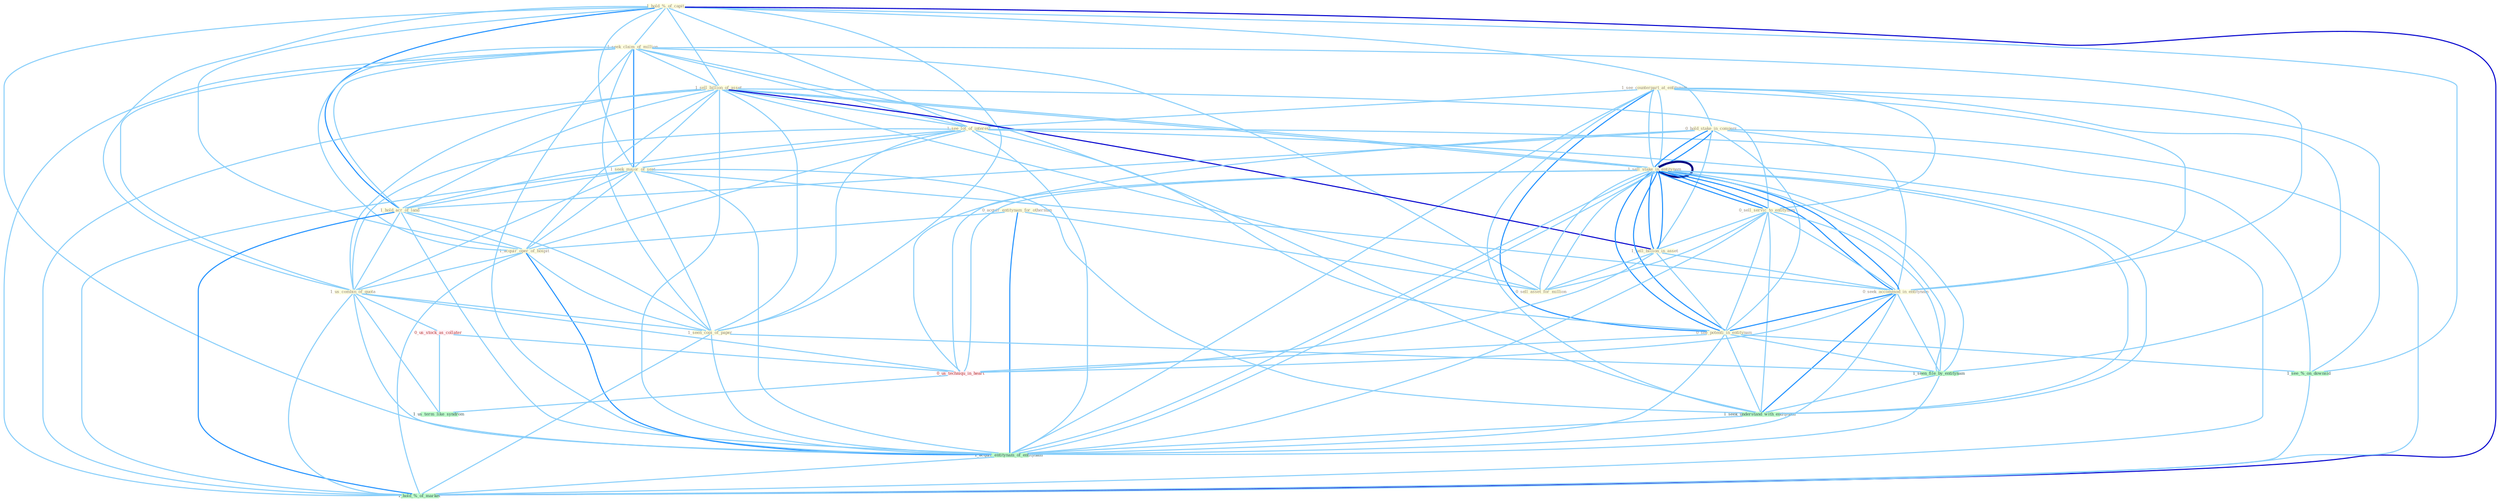 Graph G{ 
    node
    [shape=polygon,style=filled,width=.5,height=.06,color="#BDFCC9",fixedsize=true,fontsize=4,
    fontcolor="#2f4f4f"];
    {node
    [color="#ffffe0", fontcolor="#8b7d6b"] "1_hold_%_of_capit " "1_seek_claim_of_million " "0_acquir_entitynam_for_othernum " "1_see_counterpart_at_entitynam " "1_sell_billion_of_asset " "1_see_lot_of_interest " "0_hold_stake_in_compani " "1_seek_major_of_seat " "1_sell_stake_in_entitynam " "0_sell_servic_to_entitynam " "1_hold_acr_of_land " "1_sell_stake_in_entitynam " "1_sell_billion_in_asset " "0_seek_accommod_in_entitynam " "0_sell_asset_for_million " "0_see_potenti_in_entitynam " "1_acquir_oper_of_hospit " "1_us_combin_of_quota " "1_seen_copi_of_paper "}
{node [color="#fff0f5", fontcolor="#b22222"] "0_us_stock_as_collater " "0_us_techniqu_in_heart "}
edge [color="#B0E2FF"];

	"1_hold_%_of_capit " -- "1_seek_claim_of_million " [w="1", color="#87cefa" ];
	"1_hold_%_of_capit " -- "1_sell_billion_of_asset " [w="1", color="#87cefa" ];
	"1_hold_%_of_capit " -- "1_see_lot_of_interest " [w="1", color="#87cefa" ];
	"1_hold_%_of_capit " -- "0_hold_stake_in_compani " [w="1", color="#87cefa" ];
	"1_hold_%_of_capit " -- "1_seek_major_of_seat " [w="1", color="#87cefa" ];
	"1_hold_%_of_capit " -- "1_hold_acr_of_land " [w="2", color="#1e90ff" , len=0.8];
	"1_hold_%_of_capit " -- "1_acquir_oper_of_hospit " [w="1", color="#87cefa" ];
	"1_hold_%_of_capit " -- "1_us_combin_of_quota " [w="1", color="#87cefa" ];
	"1_hold_%_of_capit " -- "1_seen_copi_of_paper " [w="1", color="#87cefa" ];
	"1_hold_%_of_capit " -- "1_acquir_entitynam_of_entitynam " [w="1", color="#87cefa" ];
	"1_hold_%_of_capit " -- "1_see_%_on_downsid " [w="1", color="#87cefa" ];
	"1_hold_%_of_capit " -- "1_hold_%_of_market " [w="3", color="#0000cd" , len=0.6];
	"1_seek_claim_of_million " -- "1_sell_billion_of_asset " [w="1", color="#87cefa" ];
	"1_seek_claim_of_million " -- "1_see_lot_of_interest " [w="1", color="#87cefa" ];
	"1_seek_claim_of_million " -- "1_seek_major_of_seat " [w="2", color="#1e90ff" , len=0.8];
	"1_seek_claim_of_million " -- "1_hold_acr_of_land " [w="1", color="#87cefa" ];
	"1_seek_claim_of_million " -- "0_seek_accommod_in_entitynam " [w="1", color="#87cefa" ];
	"1_seek_claim_of_million " -- "0_sell_asset_for_million " [w="1", color="#87cefa" ];
	"1_seek_claim_of_million " -- "1_acquir_oper_of_hospit " [w="1", color="#87cefa" ];
	"1_seek_claim_of_million " -- "1_us_combin_of_quota " [w="1", color="#87cefa" ];
	"1_seek_claim_of_million " -- "1_seen_copi_of_paper " [w="1", color="#87cefa" ];
	"1_seek_claim_of_million " -- "1_seek_understand_with_entitynam " [w="1", color="#87cefa" ];
	"1_seek_claim_of_million " -- "1_acquir_entitynam_of_entitynam " [w="1", color="#87cefa" ];
	"1_seek_claim_of_million " -- "1_hold_%_of_market " [w="1", color="#87cefa" ];
	"0_acquir_entitynam_for_othernum " -- "0_sell_asset_for_million " [w="1", color="#87cefa" ];
	"0_acquir_entitynam_for_othernum " -- "1_acquir_oper_of_hospit " [w="1", color="#87cefa" ];
	"0_acquir_entitynam_for_othernum " -- "1_acquir_entitynam_of_entitynam " [w="2", color="#1e90ff" , len=0.8];
	"1_see_counterpart_at_entitynam " -- "1_see_lot_of_interest " [w="1", color="#87cefa" ];
	"1_see_counterpart_at_entitynam " -- "1_sell_stake_in_entitynam " [w="1", color="#87cefa" ];
	"1_see_counterpart_at_entitynam " -- "0_sell_servic_to_entitynam " [w="1", color="#87cefa" ];
	"1_see_counterpart_at_entitynam " -- "1_sell_stake_in_entitynam " [w="1", color="#87cefa" ];
	"1_see_counterpart_at_entitynam " -- "0_seek_accommod_in_entitynam " [w="1", color="#87cefa" ];
	"1_see_counterpart_at_entitynam " -- "0_see_potenti_in_entitynam " [w="2", color="#1e90ff" , len=0.8];
	"1_see_counterpart_at_entitynam " -- "1_seen_file_by_entitynam " [w="1", color="#87cefa" ];
	"1_see_counterpart_at_entitynam " -- "1_seek_understand_with_entitynam " [w="1", color="#87cefa" ];
	"1_see_counterpart_at_entitynam " -- "1_acquir_entitynam_of_entitynam " [w="1", color="#87cefa" ];
	"1_see_counterpart_at_entitynam " -- "1_see_%_on_downsid " [w="1", color="#87cefa" ];
	"1_sell_billion_of_asset " -- "1_see_lot_of_interest " [w="1", color="#87cefa" ];
	"1_sell_billion_of_asset " -- "1_seek_major_of_seat " [w="1", color="#87cefa" ];
	"1_sell_billion_of_asset " -- "1_sell_stake_in_entitynam " [w="1", color="#87cefa" ];
	"1_sell_billion_of_asset " -- "0_sell_servic_to_entitynam " [w="1", color="#87cefa" ];
	"1_sell_billion_of_asset " -- "1_hold_acr_of_land " [w="1", color="#87cefa" ];
	"1_sell_billion_of_asset " -- "1_sell_stake_in_entitynam " [w="1", color="#87cefa" ];
	"1_sell_billion_of_asset " -- "1_sell_billion_in_asset " [w="3", color="#0000cd" , len=0.6];
	"1_sell_billion_of_asset " -- "0_sell_asset_for_million " [w="1", color="#87cefa" ];
	"1_sell_billion_of_asset " -- "1_acquir_oper_of_hospit " [w="1", color="#87cefa" ];
	"1_sell_billion_of_asset " -- "1_us_combin_of_quota " [w="1", color="#87cefa" ];
	"1_sell_billion_of_asset " -- "1_seen_copi_of_paper " [w="1", color="#87cefa" ];
	"1_sell_billion_of_asset " -- "1_acquir_entitynam_of_entitynam " [w="1", color="#87cefa" ];
	"1_sell_billion_of_asset " -- "1_hold_%_of_market " [w="1", color="#87cefa" ];
	"1_see_lot_of_interest " -- "1_seek_major_of_seat " [w="1", color="#87cefa" ];
	"1_see_lot_of_interest " -- "1_hold_acr_of_land " [w="1", color="#87cefa" ];
	"1_see_lot_of_interest " -- "0_see_potenti_in_entitynam " [w="1", color="#87cefa" ];
	"1_see_lot_of_interest " -- "1_acquir_oper_of_hospit " [w="1", color="#87cefa" ];
	"1_see_lot_of_interest " -- "1_us_combin_of_quota " [w="1", color="#87cefa" ];
	"1_see_lot_of_interest " -- "1_seen_copi_of_paper " [w="1", color="#87cefa" ];
	"1_see_lot_of_interest " -- "1_acquir_entitynam_of_entitynam " [w="1", color="#87cefa" ];
	"1_see_lot_of_interest " -- "1_see_%_on_downsid " [w="1", color="#87cefa" ];
	"1_see_lot_of_interest " -- "1_hold_%_of_market " [w="1", color="#87cefa" ];
	"0_hold_stake_in_compani " -- "1_sell_stake_in_entitynam " [w="2", color="#1e90ff" , len=0.8];
	"0_hold_stake_in_compani " -- "1_hold_acr_of_land " [w="1", color="#87cefa" ];
	"0_hold_stake_in_compani " -- "1_sell_stake_in_entitynam " [w="2", color="#1e90ff" , len=0.8];
	"0_hold_stake_in_compani " -- "1_sell_billion_in_asset " [w="1", color="#87cefa" ];
	"0_hold_stake_in_compani " -- "0_seek_accommod_in_entitynam " [w="1", color="#87cefa" ];
	"0_hold_stake_in_compani " -- "0_see_potenti_in_entitynam " [w="1", color="#87cefa" ];
	"0_hold_stake_in_compani " -- "0_us_techniqu_in_heart " [w="1", color="#87cefa" ];
	"0_hold_stake_in_compani " -- "1_hold_%_of_market " [w="1", color="#87cefa" ];
	"1_seek_major_of_seat " -- "1_hold_acr_of_land " [w="1", color="#87cefa" ];
	"1_seek_major_of_seat " -- "0_seek_accommod_in_entitynam " [w="1", color="#87cefa" ];
	"1_seek_major_of_seat " -- "1_acquir_oper_of_hospit " [w="1", color="#87cefa" ];
	"1_seek_major_of_seat " -- "1_us_combin_of_quota " [w="1", color="#87cefa" ];
	"1_seek_major_of_seat " -- "1_seen_copi_of_paper " [w="1", color="#87cefa" ];
	"1_seek_major_of_seat " -- "1_seek_understand_with_entitynam " [w="1", color="#87cefa" ];
	"1_seek_major_of_seat " -- "1_acquir_entitynam_of_entitynam " [w="1", color="#87cefa" ];
	"1_seek_major_of_seat " -- "1_hold_%_of_market " [w="1", color="#87cefa" ];
	"1_sell_stake_in_entitynam " -- "0_sell_servic_to_entitynam " [w="2", color="#1e90ff" , len=0.8];
	"1_sell_stake_in_entitynam " -- "1_sell_stake_in_entitynam " [w="4", style=bold, color="#000080", len=0.4];
	"1_sell_stake_in_entitynam " -- "1_sell_billion_in_asset " [w="2", color="#1e90ff" , len=0.8];
	"1_sell_stake_in_entitynam " -- "0_seek_accommod_in_entitynam " [w="2", color="#1e90ff" , len=0.8];
	"1_sell_stake_in_entitynam " -- "0_sell_asset_for_million " [w="1", color="#87cefa" ];
	"1_sell_stake_in_entitynam " -- "0_see_potenti_in_entitynam " [w="2", color="#1e90ff" , len=0.8];
	"1_sell_stake_in_entitynam " -- "1_seen_file_by_entitynam " [w="1", color="#87cefa" ];
	"1_sell_stake_in_entitynam " -- "1_seek_understand_with_entitynam " [w="1", color="#87cefa" ];
	"1_sell_stake_in_entitynam " -- "1_acquir_entitynam_of_entitynam " [w="1", color="#87cefa" ];
	"1_sell_stake_in_entitynam " -- "0_us_techniqu_in_heart " [w="1", color="#87cefa" ];
	"0_sell_servic_to_entitynam " -- "1_sell_stake_in_entitynam " [w="2", color="#1e90ff" , len=0.8];
	"0_sell_servic_to_entitynam " -- "1_sell_billion_in_asset " [w="1", color="#87cefa" ];
	"0_sell_servic_to_entitynam " -- "0_seek_accommod_in_entitynam " [w="1", color="#87cefa" ];
	"0_sell_servic_to_entitynam " -- "0_sell_asset_for_million " [w="1", color="#87cefa" ];
	"0_sell_servic_to_entitynam " -- "0_see_potenti_in_entitynam " [w="1", color="#87cefa" ];
	"0_sell_servic_to_entitynam " -- "1_seen_file_by_entitynam " [w="1", color="#87cefa" ];
	"0_sell_servic_to_entitynam " -- "1_seek_understand_with_entitynam " [w="1", color="#87cefa" ];
	"0_sell_servic_to_entitynam " -- "1_acquir_entitynam_of_entitynam " [w="1", color="#87cefa" ];
	"1_hold_acr_of_land " -- "1_acquir_oper_of_hospit " [w="1", color="#87cefa" ];
	"1_hold_acr_of_land " -- "1_us_combin_of_quota " [w="1", color="#87cefa" ];
	"1_hold_acr_of_land " -- "1_seen_copi_of_paper " [w="1", color="#87cefa" ];
	"1_hold_acr_of_land " -- "1_acquir_entitynam_of_entitynam " [w="1", color="#87cefa" ];
	"1_hold_acr_of_land " -- "1_hold_%_of_market " [w="2", color="#1e90ff" , len=0.8];
	"1_sell_stake_in_entitynam " -- "1_sell_billion_in_asset " [w="2", color="#1e90ff" , len=0.8];
	"1_sell_stake_in_entitynam " -- "0_seek_accommod_in_entitynam " [w="2", color="#1e90ff" , len=0.8];
	"1_sell_stake_in_entitynam " -- "0_sell_asset_for_million " [w="1", color="#87cefa" ];
	"1_sell_stake_in_entitynam " -- "0_see_potenti_in_entitynam " [w="2", color="#1e90ff" , len=0.8];
	"1_sell_stake_in_entitynam " -- "1_seen_file_by_entitynam " [w="1", color="#87cefa" ];
	"1_sell_stake_in_entitynam " -- "1_seek_understand_with_entitynam " [w="1", color="#87cefa" ];
	"1_sell_stake_in_entitynam " -- "1_acquir_entitynam_of_entitynam " [w="1", color="#87cefa" ];
	"1_sell_stake_in_entitynam " -- "0_us_techniqu_in_heart " [w="1", color="#87cefa" ];
	"1_sell_billion_in_asset " -- "0_seek_accommod_in_entitynam " [w="1", color="#87cefa" ];
	"1_sell_billion_in_asset " -- "0_sell_asset_for_million " [w="1", color="#87cefa" ];
	"1_sell_billion_in_asset " -- "0_see_potenti_in_entitynam " [w="1", color="#87cefa" ];
	"1_sell_billion_in_asset " -- "0_us_techniqu_in_heart " [w="1", color="#87cefa" ];
	"0_seek_accommod_in_entitynam " -- "0_see_potenti_in_entitynam " [w="2", color="#1e90ff" , len=0.8];
	"0_seek_accommod_in_entitynam " -- "1_seen_file_by_entitynam " [w="1", color="#87cefa" ];
	"0_seek_accommod_in_entitynam " -- "1_seek_understand_with_entitynam " [w="2", color="#1e90ff" , len=0.8];
	"0_seek_accommod_in_entitynam " -- "1_acquir_entitynam_of_entitynam " [w="1", color="#87cefa" ];
	"0_seek_accommod_in_entitynam " -- "0_us_techniqu_in_heart " [w="1", color="#87cefa" ];
	"0_see_potenti_in_entitynam " -- "1_seen_file_by_entitynam " [w="1", color="#87cefa" ];
	"0_see_potenti_in_entitynam " -- "1_seek_understand_with_entitynam " [w="1", color="#87cefa" ];
	"0_see_potenti_in_entitynam " -- "1_acquir_entitynam_of_entitynam " [w="1", color="#87cefa" ];
	"0_see_potenti_in_entitynam " -- "0_us_techniqu_in_heart " [w="1", color="#87cefa" ];
	"0_see_potenti_in_entitynam " -- "1_see_%_on_downsid " [w="1", color="#87cefa" ];
	"1_acquir_oper_of_hospit " -- "1_us_combin_of_quota " [w="1", color="#87cefa" ];
	"1_acquir_oper_of_hospit " -- "1_seen_copi_of_paper " [w="1", color="#87cefa" ];
	"1_acquir_oper_of_hospit " -- "1_acquir_entitynam_of_entitynam " [w="2", color="#1e90ff" , len=0.8];
	"1_acquir_oper_of_hospit " -- "1_hold_%_of_market " [w="1", color="#87cefa" ];
	"1_us_combin_of_quota " -- "1_seen_copi_of_paper " [w="1", color="#87cefa" ];
	"1_us_combin_of_quota " -- "0_us_stock_as_collater " [w="1", color="#87cefa" ];
	"1_us_combin_of_quota " -- "1_acquir_entitynam_of_entitynam " [w="1", color="#87cefa" ];
	"1_us_combin_of_quota " -- "0_us_techniqu_in_heart " [w="1", color="#87cefa" ];
	"1_us_combin_of_quota " -- "1_us_term_like_syndrom " [w="1", color="#87cefa" ];
	"1_us_combin_of_quota " -- "1_hold_%_of_market " [w="1", color="#87cefa" ];
	"1_seen_copi_of_paper " -- "1_seen_file_by_entitynam " [w="1", color="#87cefa" ];
	"1_seen_copi_of_paper " -- "1_acquir_entitynam_of_entitynam " [w="1", color="#87cefa" ];
	"1_seen_copi_of_paper " -- "1_hold_%_of_market " [w="1", color="#87cefa" ];
	"1_seen_file_by_entitynam " -- "1_seek_understand_with_entitynam " [w="1", color="#87cefa" ];
	"1_seen_file_by_entitynam " -- "1_acquir_entitynam_of_entitynam " [w="1", color="#87cefa" ];
	"0_us_stock_as_collater " -- "0_us_techniqu_in_heart " [w="1", color="#87cefa" ];
	"0_us_stock_as_collater " -- "1_us_term_like_syndrom " [w="1", color="#87cefa" ];
	"1_seek_understand_with_entitynam " -- "1_acquir_entitynam_of_entitynam " [w="1", color="#87cefa" ];
	"1_acquir_entitynam_of_entitynam " -- "1_hold_%_of_market " [w="1", color="#87cefa" ];
	"0_us_techniqu_in_heart " -- "1_us_term_like_syndrom " [w="1", color="#87cefa" ];
	"1_see_%_on_downsid " -- "1_hold_%_of_market " [w="1", color="#87cefa" ];
}